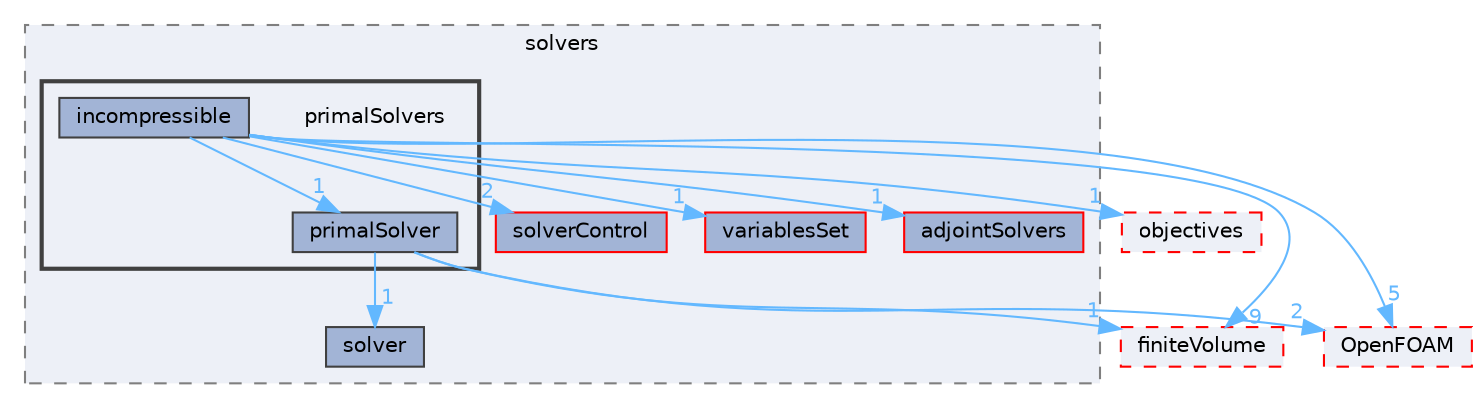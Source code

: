 digraph "src/optimisation/adjointOptimisation/adjoint/solvers/primalSolvers"
{
 // LATEX_PDF_SIZE
  bgcolor="transparent";
  edge [fontname=Helvetica,fontsize=10,labelfontname=Helvetica,labelfontsize=10];
  node [fontname=Helvetica,fontsize=10,shape=box,height=0.2,width=0.4];
  compound=true
  subgraph clusterdir_f1ea2e00111d8324be054b4e32e6ee53 {
    graph [ bgcolor="#edf0f7", pencolor="grey50", label="solvers", fontname=Helvetica,fontsize=10 style="filled,dashed", URL="dir_f1ea2e00111d8324be054b4e32e6ee53.html",tooltip=""]
  dir_03910c6759d6bb80aef325b0807c6e94 [label="solver", fillcolor="#a2b4d6", color="grey25", style="filled", URL="dir_03910c6759d6bb80aef325b0807c6e94.html",tooltip=""];
  dir_195a59111b2a8c42961aaea2cfc6eba5 [label="variablesSet", fillcolor="#a2b4d6", color="red", style="filled", URL="dir_195a59111b2a8c42961aaea2cfc6eba5.html",tooltip=""];
  dir_e795448d0a5c64e27ea31dc3355a03a6 [label="adjointSolvers", fillcolor="#a2b4d6", color="red", style="filled", URL="dir_e795448d0a5c64e27ea31dc3355a03a6.html",tooltip=""];
  dir_54e2bdabc2921f49c73b33c8cf47c961 [label="solverControl", fillcolor="#a2b4d6", color="red", style="filled", URL="dir_54e2bdabc2921f49c73b33c8cf47c961.html",tooltip=""];
  subgraph clusterdir_35080156185aa14840755a50bbfcd980 {
    graph [ bgcolor="#edf0f7", pencolor="grey25", label="", fontname=Helvetica,fontsize=10 style="filled,bold", URL="dir_35080156185aa14840755a50bbfcd980.html",tooltip=""]
    dir_35080156185aa14840755a50bbfcd980 [shape=plaintext, label="primalSolvers"];
  dir_63917a551ed1d85d2b13384e919fb65d [label="incompressible", fillcolor="#a2b4d6", color="grey25", style="filled", URL="dir_63917a551ed1d85d2b13384e919fb65d.html",tooltip=""];
  dir_90fe3bfa42b62e6bdcb51b1590e7f00a [label="primalSolver", fillcolor="#a2b4d6", color="grey25", style="filled", URL="dir_90fe3bfa42b62e6bdcb51b1590e7f00a.html",tooltip=""];
  }
  }
  dir_9bd15774b555cf7259a6fa18f99fe99b [label="finiteVolume", fillcolor="#edf0f7", color="red", style="filled,dashed", URL="dir_9bd15774b555cf7259a6fa18f99fe99b.html",tooltip=""];
  dir_c5473ff19b20e6ec4dfe5c310b3778a8 [label="OpenFOAM", fillcolor="#edf0f7", color="red", style="filled,dashed", URL="dir_c5473ff19b20e6ec4dfe5c310b3778a8.html",tooltip=""];
  dir_1b1529705a9baeac752d91ac401dda71 [label="objectives", fillcolor="#edf0f7", color="red", style="filled,dashed", URL="dir_1b1529705a9baeac752d91ac401dda71.html",tooltip=""];
  dir_63917a551ed1d85d2b13384e919fb65d->dir_9bd15774b555cf7259a6fa18f99fe99b [headlabel="9", labeldistance=1.5 headhref="dir_001818_001387.html" href="dir_001818_001387.html" color="steelblue1" fontcolor="steelblue1"];
  dir_63917a551ed1d85d2b13384e919fb65d->dir_e795448d0a5c64e27ea31dc3355a03a6 [headlabel="1", labeldistance=1.5 headhref="dir_001818_000066.html" href="dir_001818_000066.html" color="steelblue1" fontcolor="steelblue1"];
  dir_63917a551ed1d85d2b13384e919fb65d->dir_c5473ff19b20e6ec4dfe5c310b3778a8 [headlabel="5", labeldistance=1.5 headhref="dir_001818_002695.html" href="dir_001818_002695.html" color="steelblue1" fontcolor="steelblue1"];
  dir_63917a551ed1d85d2b13384e919fb65d->dir_90fe3bfa42b62e6bdcb51b1590e7f00a [headlabel="1", labeldistance=1.5 headhref="dir_001818_003059.html" href="dir_001818_003059.html" color="steelblue1" fontcolor="steelblue1"];
  dir_63917a551ed1d85d2b13384e919fb65d->dir_195a59111b2a8c42961aaea2cfc6eba5 [headlabel="1", labeldistance=1.5 headhref="dir_001818_004256.html" href="dir_001818_004256.html" color="steelblue1" fontcolor="steelblue1"];
  dir_63917a551ed1d85d2b13384e919fb65d->dir_54e2bdabc2921f49c73b33c8cf47c961 [headlabel="2", labeldistance=1.5 headhref="dir_001818_003650.html" href="dir_001818_003650.html" color="steelblue1" fontcolor="steelblue1"];
  dir_63917a551ed1d85d2b13384e919fb65d->dir_1b1529705a9baeac752d91ac401dda71 [headlabel="1", labeldistance=1.5 headhref="dir_001818_002670.html" href="dir_001818_002670.html" color="steelblue1" fontcolor="steelblue1"];
  dir_90fe3bfa42b62e6bdcb51b1590e7f00a->dir_03910c6759d6bb80aef325b0807c6e94 [headlabel="1", labeldistance=1.5 headhref="dir_003059_003649.html" href="dir_003059_003649.html" color="steelblue1" fontcolor="steelblue1"];
  dir_90fe3bfa42b62e6bdcb51b1590e7f00a->dir_9bd15774b555cf7259a6fa18f99fe99b [headlabel="1", labeldistance=1.5 headhref="dir_003059_001387.html" href="dir_003059_001387.html" color="steelblue1" fontcolor="steelblue1"];
  dir_90fe3bfa42b62e6bdcb51b1590e7f00a->dir_c5473ff19b20e6ec4dfe5c310b3778a8 [headlabel="2", labeldistance=1.5 headhref="dir_003059_002695.html" href="dir_003059_002695.html" color="steelblue1" fontcolor="steelblue1"];
}
